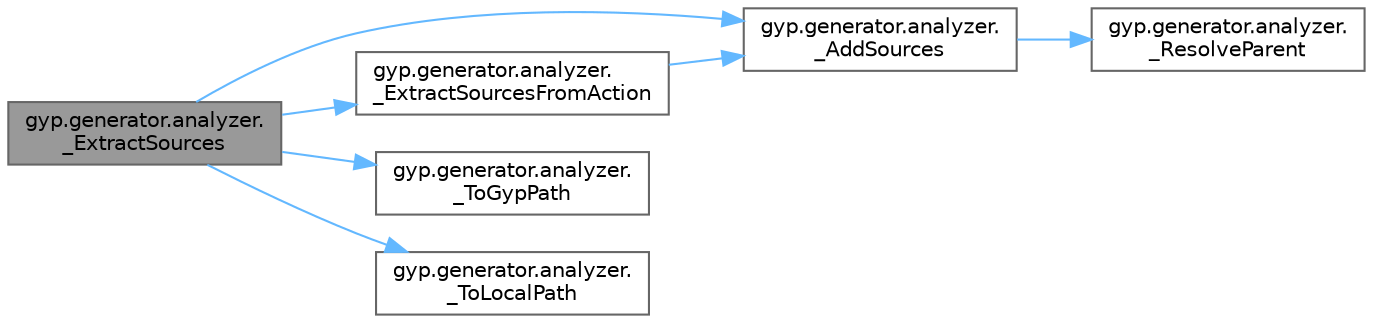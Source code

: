 digraph "gyp.generator.analyzer._ExtractSources"
{
 // LATEX_PDF_SIZE
  bgcolor="transparent";
  edge [fontname=Helvetica,fontsize=10,labelfontname=Helvetica,labelfontsize=10];
  node [fontname=Helvetica,fontsize=10,shape=box,height=0.2,width=0.4];
  rankdir="LR";
  Node1 [id="Node000001",label="gyp.generator.analyzer.\l_ExtractSources",height=0.2,width=0.4,color="gray40", fillcolor="grey60", style="filled", fontcolor="black",tooltip=" "];
  Node1 -> Node2 [id="edge1_Node000001_Node000002",color="steelblue1",style="solid",tooltip=" "];
  Node2 [id="Node000002",label="gyp.generator.analyzer.\l_AddSources",height=0.2,width=0.4,color="grey40", fillcolor="white", style="filled",URL="$namespacegyp_1_1generator_1_1analyzer.html#abe284df749d40a559dc1e5e3b3b3a3ef",tooltip=" "];
  Node2 -> Node3 [id="edge2_Node000002_Node000003",color="steelblue1",style="solid",tooltip=" "];
  Node3 [id="Node000003",label="gyp.generator.analyzer.\l_ResolveParent",height=0.2,width=0.4,color="grey40", fillcolor="white", style="filled",URL="$namespacegyp_1_1generator_1_1analyzer.html#a08dd28bdc50e7bb4118685a6d89426d9",tooltip=" "];
  Node1 -> Node4 [id="edge3_Node000001_Node000004",color="steelblue1",style="solid",tooltip=" "];
  Node4 [id="Node000004",label="gyp.generator.analyzer.\l_ExtractSourcesFromAction",height=0.2,width=0.4,color="grey40", fillcolor="white", style="filled",URL="$namespacegyp_1_1generator_1_1analyzer.html#a2d283afc16e78b8ac026982c3b596f14",tooltip=" "];
  Node4 -> Node2 [id="edge4_Node000004_Node000002",color="steelblue1",style="solid",tooltip=" "];
  Node1 -> Node5 [id="edge5_Node000001_Node000005",color="steelblue1",style="solid",tooltip=" "];
  Node5 [id="Node000005",label="gyp.generator.analyzer.\l_ToGypPath",height=0.2,width=0.4,color="grey40", fillcolor="white", style="filled",URL="$namespacegyp_1_1generator_1_1analyzer.html#a0fb8fbedd8384e9c3cfe5e2fcb7a1e90",tooltip=" "];
  Node1 -> Node6 [id="edge6_Node000001_Node000006",color="steelblue1",style="solid",tooltip=" "];
  Node6 [id="Node000006",label="gyp.generator.analyzer.\l_ToLocalPath",height=0.2,width=0.4,color="grey40", fillcolor="white", style="filled",URL="$namespacegyp_1_1generator_1_1analyzer.html#a92d90e3ac6093e77dcf0127a556f613a",tooltip=" "];
}
